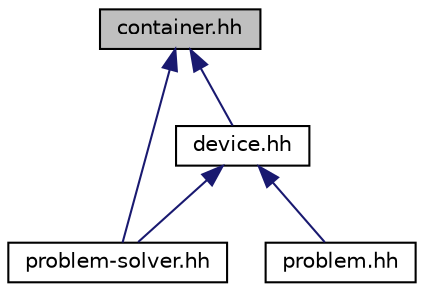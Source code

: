 digraph "container.hh"
{
  edge [fontname="Helvetica",fontsize="10",labelfontname="Helvetica",labelfontsize="10"];
  node [fontname="Helvetica",fontsize="10",shape=record];
  Node1 [label="container.hh",height=0.2,width=0.4,color="black", fillcolor="grey75", style="filled" fontcolor="black"];
  Node1 -> Node2 [dir="back",color="midnightblue",fontsize="10",style="solid",fontname="Helvetica"];
  Node2 [label="device.hh",height=0.2,width=0.4,color="black", fillcolor="white", style="filled",URL="$a00002.html"];
  Node2 -> Node3 [dir="back",color="midnightblue",fontsize="10",style="solid",fontname="Helvetica"];
  Node3 [label="problem-solver.hh",height=0.2,width=0.4,color="black", fillcolor="white", style="filled",URL="$a00045.html"];
  Node2 -> Node4 [dir="back",color="midnightblue",fontsize="10",style="solid",fontname="Helvetica"];
  Node4 [label="problem.hh",height=0.2,width=0.4,color="black", fillcolor="white", style="filled",URL="$a00004.html"];
  Node1 -> Node3 [dir="back",color="midnightblue",fontsize="10",style="solid",fontname="Helvetica"];
}
